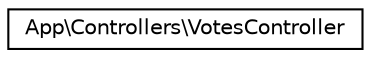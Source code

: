 digraph "Representação gráfica da hiearquia da classe"
{
 // LATEX_PDF_SIZE
  edge [fontname="Helvetica",fontsize="10",labelfontname="Helvetica",labelfontsize="10"];
  node [fontname="Helvetica",fontsize="10",shape=record];
  rankdir="LR";
  Node0 [label="App\\Controllers\\VotesController",height=0.2,width=0.4,color="black", fillcolor="white", style="filled",URL="$classApp_1_1Controllers_1_1VotesController.html",tooltip=" "];
}
